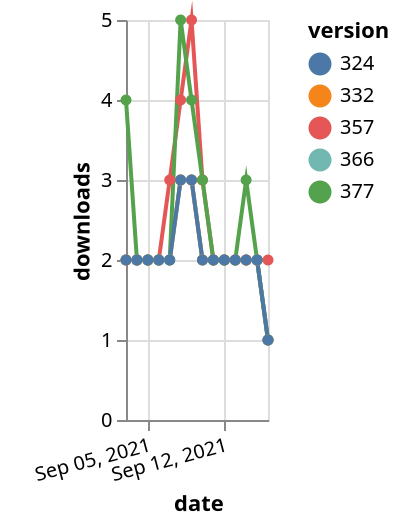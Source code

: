 {"$schema": "https://vega.github.io/schema/vega-lite/v5.json", "description": "A simple bar chart with embedded data.", "data": {"values": [{"date": "2021-09-03", "total": 2311, "delta": 2, "version": "366"}, {"date": "2021-09-04", "total": 2313, "delta": 2, "version": "366"}, {"date": "2021-09-05", "total": 2315, "delta": 2, "version": "366"}, {"date": "2021-09-06", "total": 2317, "delta": 2, "version": "366"}, {"date": "2021-09-07", "total": 2319, "delta": 2, "version": "366"}, {"date": "2021-09-08", "total": 2322, "delta": 3, "version": "366"}, {"date": "2021-09-09", "total": 2325, "delta": 3, "version": "366"}, {"date": "2021-09-10", "total": 2327, "delta": 2, "version": "366"}, {"date": "2021-09-11", "total": 2329, "delta": 2, "version": "366"}, {"date": "2021-09-12", "total": 2331, "delta": 2, "version": "366"}, {"date": "2021-09-13", "total": 2333, "delta": 2, "version": "366"}, {"date": "2021-09-14", "total": 2335, "delta": 2, "version": "366"}, {"date": "2021-09-15", "total": 2337, "delta": 2, "version": "366"}, {"date": "2021-09-16", "total": 2338, "delta": 1, "version": "366"}, {"date": "2021-09-03", "total": 2895, "delta": 2, "version": "357"}, {"date": "2021-09-04", "total": 2897, "delta": 2, "version": "357"}, {"date": "2021-09-05", "total": 2899, "delta": 2, "version": "357"}, {"date": "2021-09-06", "total": 2901, "delta": 2, "version": "357"}, {"date": "2021-09-07", "total": 2904, "delta": 3, "version": "357"}, {"date": "2021-09-08", "total": 2908, "delta": 4, "version": "357"}, {"date": "2021-09-09", "total": 2913, "delta": 5, "version": "357"}, {"date": "2021-09-10", "total": 2916, "delta": 3, "version": "357"}, {"date": "2021-09-11", "total": 2918, "delta": 2, "version": "357"}, {"date": "2021-09-12", "total": 2920, "delta": 2, "version": "357"}, {"date": "2021-09-13", "total": 2922, "delta": 2, "version": "357"}, {"date": "2021-09-14", "total": 2924, "delta": 2, "version": "357"}, {"date": "2021-09-15", "total": 2926, "delta": 2, "version": "357"}, {"date": "2021-09-16", "total": 2928, "delta": 2, "version": "357"}, {"date": "2021-09-03", "total": 2770, "delta": 2, "version": "332"}, {"date": "2021-09-04", "total": 2772, "delta": 2, "version": "332"}, {"date": "2021-09-05", "total": 2774, "delta": 2, "version": "332"}, {"date": "2021-09-06", "total": 2776, "delta": 2, "version": "332"}, {"date": "2021-09-07", "total": 2778, "delta": 2, "version": "332"}, {"date": "2021-09-08", "total": 2781, "delta": 3, "version": "332"}, {"date": "2021-09-09", "total": 2784, "delta": 3, "version": "332"}, {"date": "2021-09-10", "total": 2786, "delta": 2, "version": "332"}, {"date": "2021-09-11", "total": 2788, "delta": 2, "version": "332"}, {"date": "2021-09-12", "total": 2790, "delta": 2, "version": "332"}, {"date": "2021-09-13", "total": 2792, "delta": 2, "version": "332"}, {"date": "2021-09-14", "total": 2794, "delta": 2, "version": "332"}, {"date": "2021-09-15", "total": 2796, "delta": 2, "version": "332"}, {"date": "2021-09-16", "total": 2797, "delta": 1, "version": "332"}, {"date": "2021-09-03", "total": 2132, "delta": 4, "version": "377"}, {"date": "2021-09-04", "total": 2134, "delta": 2, "version": "377"}, {"date": "2021-09-05", "total": 2136, "delta": 2, "version": "377"}, {"date": "2021-09-06", "total": 2138, "delta": 2, "version": "377"}, {"date": "2021-09-07", "total": 2140, "delta": 2, "version": "377"}, {"date": "2021-09-08", "total": 2145, "delta": 5, "version": "377"}, {"date": "2021-09-09", "total": 2149, "delta": 4, "version": "377"}, {"date": "2021-09-10", "total": 2152, "delta": 3, "version": "377"}, {"date": "2021-09-11", "total": 2154, "delta": 2, "version": "377"}, {"date": "2021-09-12", "total": 2156, "delta": 2, "version": "377"}, {"date": "2021-09-13", "total": 2158, "delta": 2, "version": "377"}, {"date": "2021-09-14", "total": 2161, "delta": 3, "version": "377"}, {"date": "2021-09-15", "total": 2163, "delta": 2, "version": "377"}, {"date": "2021-09-16", "total": 2164, "delta": 1, "version": "377"}, {"date": "2021-09-03", "total": 2511, "delta": 2, "version": "324"}, {"date": "2021-09-04", "total": 2513, "delta": 2, "version": "324"}, {"date": "2021-09-05", "total": 2515, "delta": 2, "version": "324"}, {"date": "2021-09-06", "total": 2517, "delta": 2, "version": "324"}, {"date": "2021-09-07", "total": 2519, "delta": 2, "version": "324"}, {"date": "2021-09-08", "total": 2522, "delta": 3, "version": "324"}, {"date": "2021-09-09", "total": 2525, "delta": 3, "version": "324"}, {"date": "2021-09-10", "total": 2527, "delta": 2, "version": "324"}, {"date": "2021-09-11", "total": 2529, "delta": 2, "version": "324"}, {"date": "2021-09-12", "total": 2531, "delta": 2, "version": "324"}, {"date": "2021-09-13", "total": 2533, "delta": 2, "version": "324"}, {"date": "2021-09-14", "total": 2535, "delta": 2, "version": "324"}, {"date": "2021-09-15", "total": 2537, "delta": 2, "version": "324"}, {"date": "2021-09-16", "total": 2538, "delta": 1, "version": "324"}]}, "width": "container", "mark": {"type": "line", "point": {"filled": true}}, "encoding": {"x": {"field": "date", "type": "temporal", "timeUnit": "yearmonthdate", "title": "date", "axis": {"labelAngle": -15}}, "y": {"field": "delta", "type": "quantitative", "title": "downloads"}, "color": {"field": "version", "type": "nominal"}, "tooltip": {"field": "delta"}}}